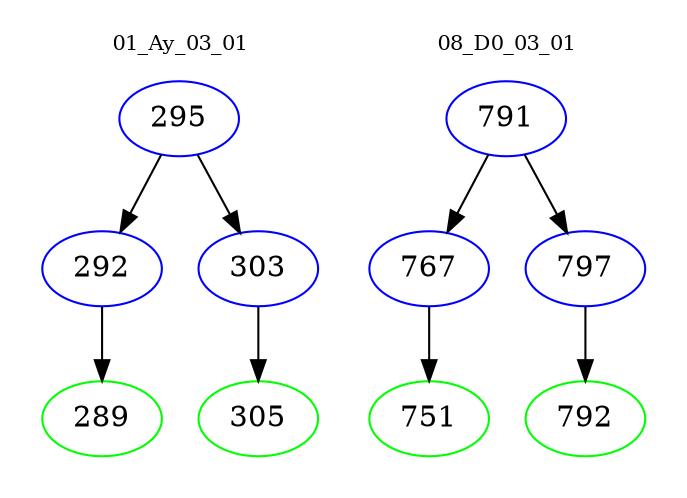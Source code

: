 digraph{
subgraph cluster_0 {
color = white
label = "01_Ay_03_01";
fontsize=10;
T0_295 [label="295", color="blue"]
T0_295 -> T0_292 [color="black"]
T0_292 [label="292", color="blue"]
T0_292 -> T0_289 [color="black"]
T0_289 [label="289", color="green"]
T0_295 -> T0_303 [color="black"]
T0_303 [label="303", color="blue"]
T0_303 -> T0_305 [color="black"]
T0_305 [label="305", color="green"]
}
subgraph cluster_1 {
color = white
label = "08_D0_03_01";
fontsize=10;
T1_791 [label="791", color="blue"]
T1_791 -> T1_767 [color="black"]
T1_767 [label="767", color="blue"]
T1_767 -> T1_751 [color="black"]
T1_751 [label="751", color="green"]
T1_791 -> T1_797 [color="black"]
T1_797 [label="797", color="blue"]
T1_797 -> T1_792 [color="black"]
T1_792 [label="792", color="green"]
}
}
